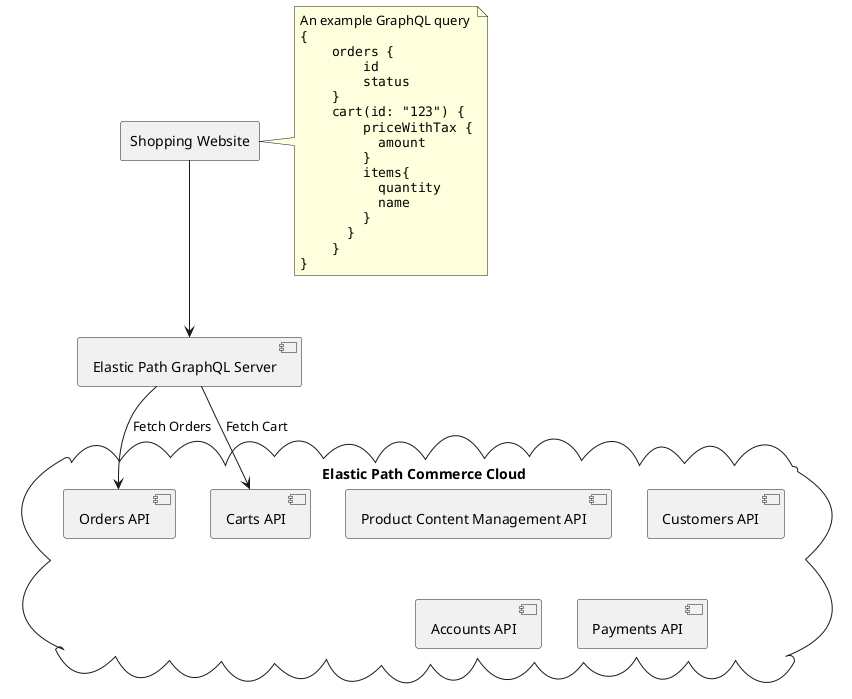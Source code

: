 @startuml
'https://plantuml.com/deployment-diagram

agent "Shopping Website" as browser

component "Elastic Path GraphQL Server" as GraphQL

cloud "Elastic Path Commerce Cloud" as epcc {
component "Orders API" as orders
component "Carts API" as carts
component "Product Content Management API"
component "Customers API"
component "Accounts API"
component "Payments API"
}
  
note right of browser
An example GraphQL query
<code>
{
    orders {
        id
        status
    } 
    cart(id: "123") {
        priceWithTax {
          amount
        }
        items{
          quantity
          name
        }
      } 
    }
}
</code>
end note
browser -down-> GraphQL
GraphQL -down-> orders : Fetch Orders
GraphQL -down-> carts  : Fetch Cart

@enduml